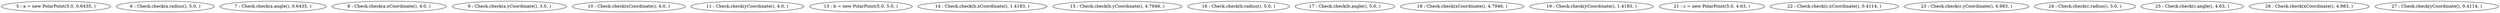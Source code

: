 digraph G {
"5 : a = new PolarPoint(5.0, 0.6435, )"
"6 : Check.check(a.radius(), 5.0, )"
"7 : Check.check(a.angle(), 0.6435, )"
"8 : Check.check(a.xCoordinate(), 4.0, )"
"9 : Check.check(a.yCoordinate(), 3.0, )"
"10 : Check.check(xCoordinate(), 4.0, )"
"11 : Check.check(yCoordinate(), 4.0, )"
"13 : b = new PolarPoint(5.0, 5.0, )"
"14 : Check.check(b.xCoordinate(), 1.4183, )"
"15 : Check.check(b.yCoordinate(), 4.7946, )"
"16 : Check.check(b.radius(), 5.0, )"
"17 : Check.check(b.angle(), 5.0, )"
"18 : Check.check(xCoordinate(), 4.7946, )"
"19 : Check.check(yCoordinate(), 1.4183, )"
"21 : c = new PolarPoint(5.0, 4.63, )"
"22 : Check.check(c.xCoordinate(), 0.4114, )"
"23 : Check.check(c.yCoordinate(), 4.983, )"
"24 : Check.check(c.radius(), 5.0, )"
"25 : Check.check(c.angle(), 4.63, )"
"26 : Check.check(xCoordinate(), 4.983, )"
"27 : Check.check(yCoordinate(), 0.4114, )"
}